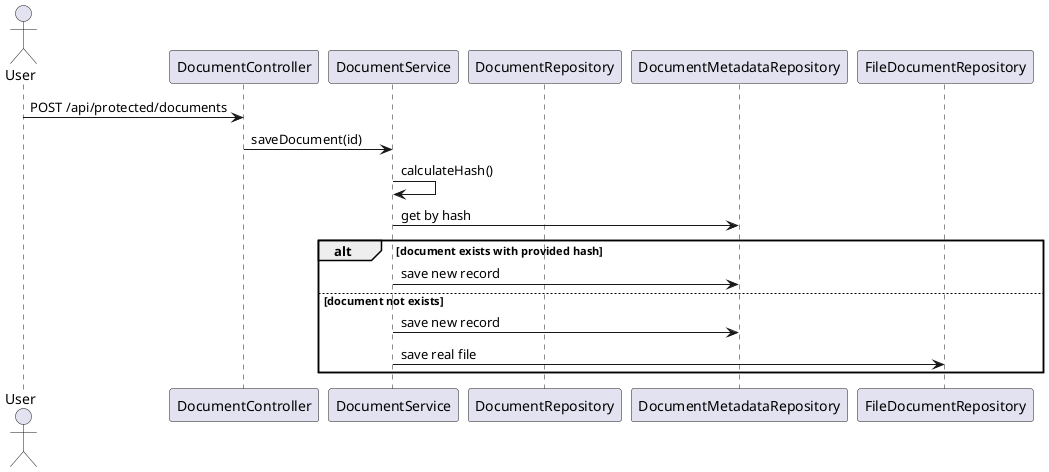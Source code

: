 @startuml
actor User
participant DocumentController
participant DocumentService
participant DocumentRepository

User -> DocumentController : POST /api/protected/documents

DocumentController -> DocumentService : saveDocument(id)
DocumentService -> DocumentService : calculateHash()
DocumentService -> DocumentMetadataRepository : get by hash
alt document exists with provided hash
 DocumentService -> DocumentMetadataRepository : save new record

else document not exists
  DocumentService -> DocumentMetadataRepository :  save new record
  DocumentService -> FileDocumentRepository : save real file
end

@enduml